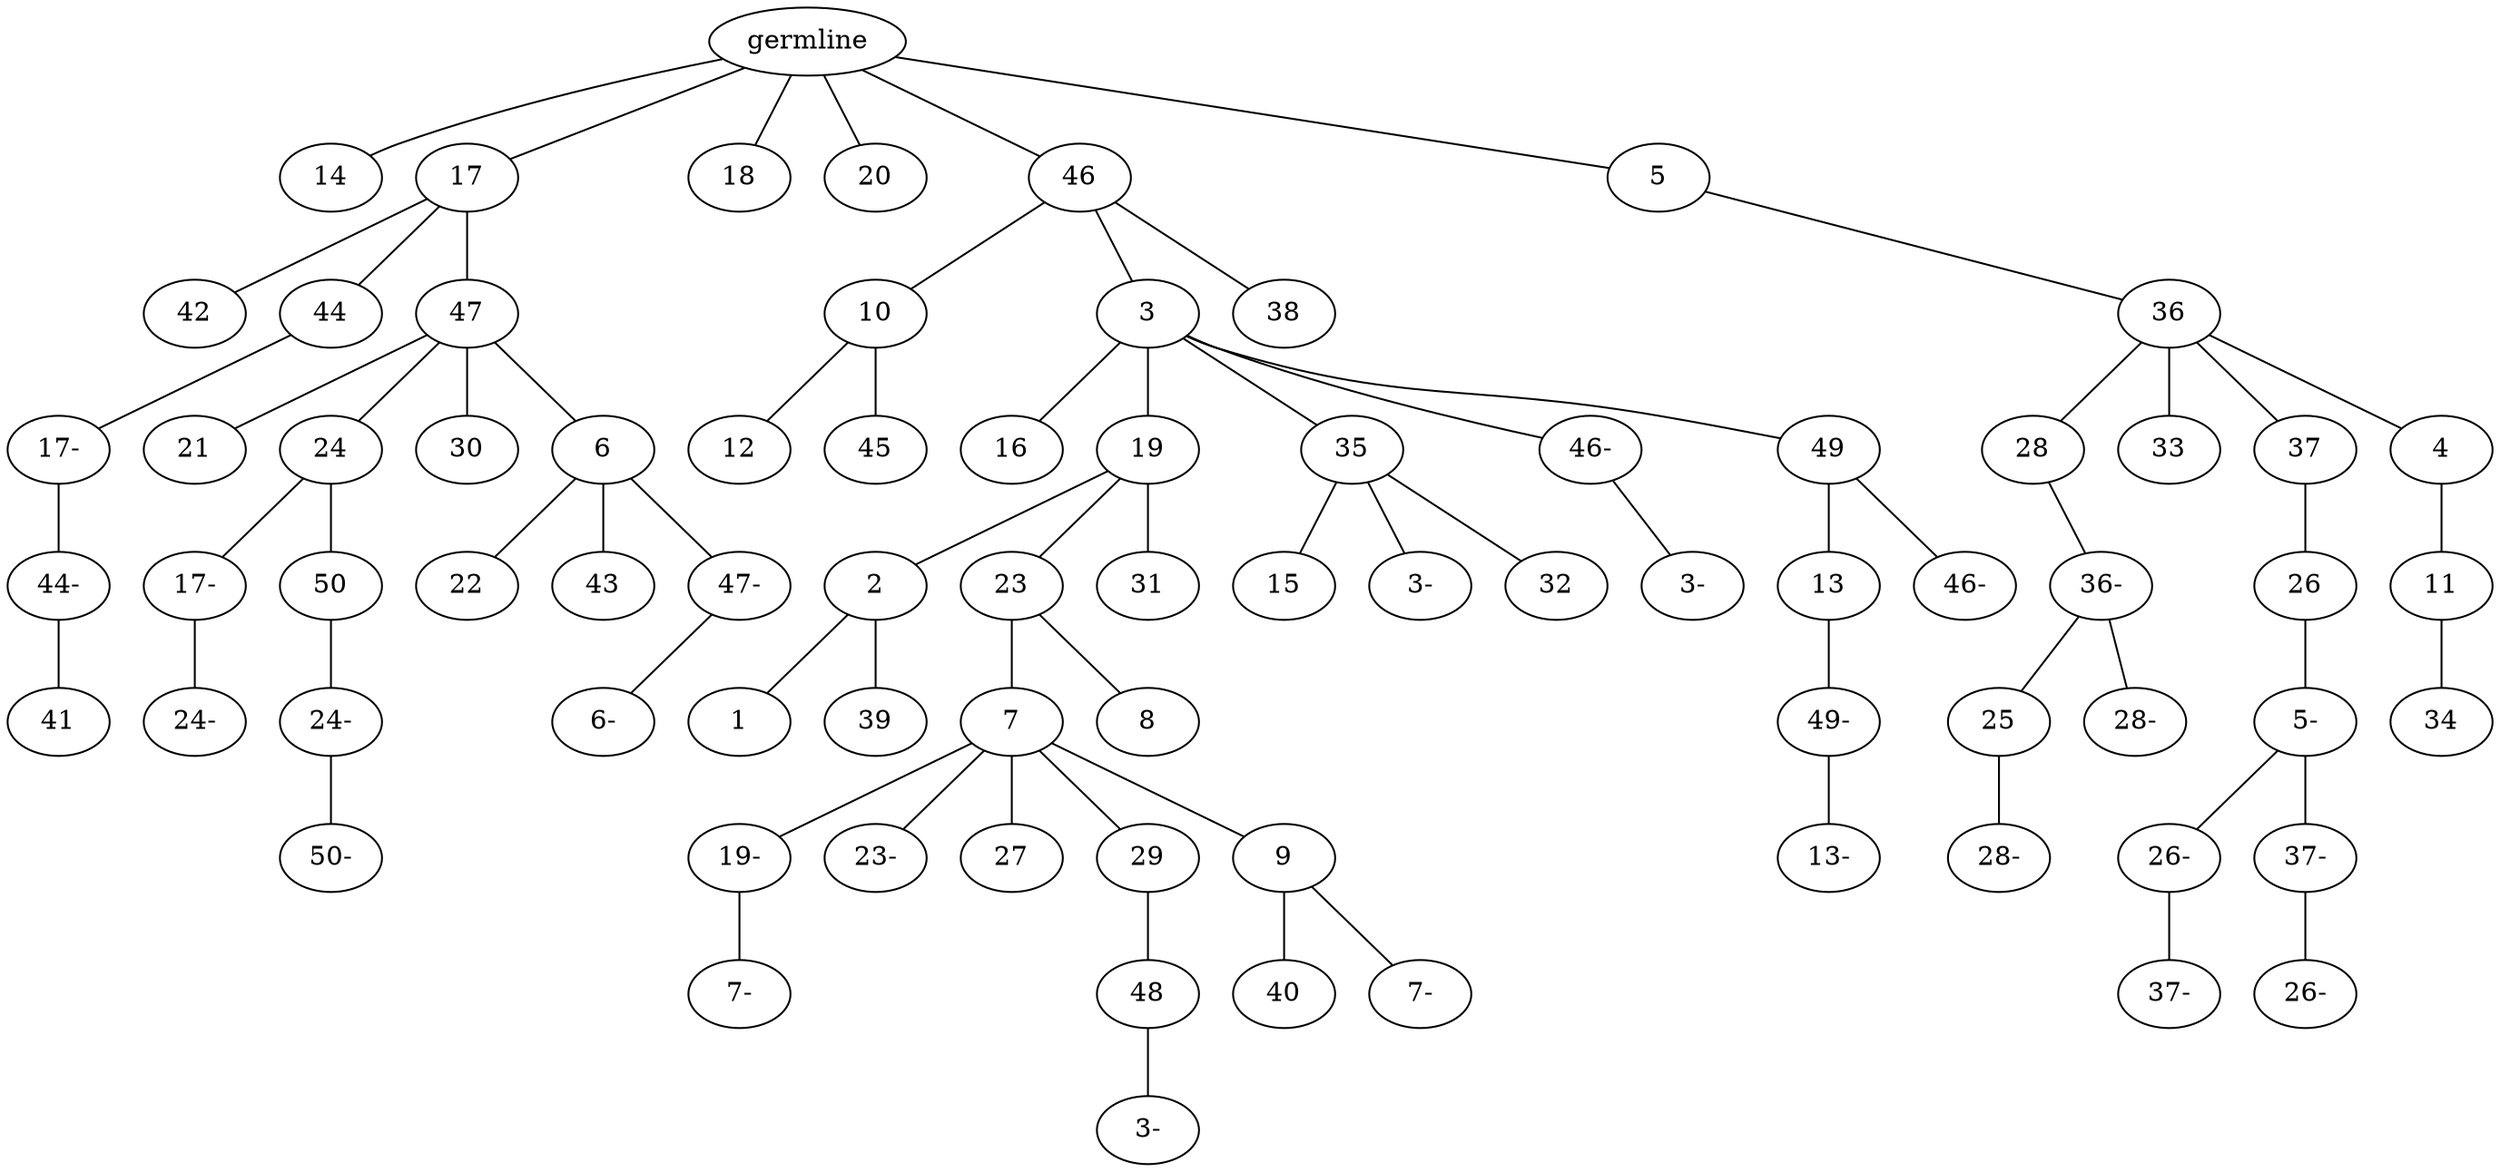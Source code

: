 graph tree {
    "140306017530112" [label="germline"];
    "140306031309680" [label="14"];
    "140306031311360" [label="17"];
    "140306015777072" [label="42"];
    "140306015778512" [label="44"];
    "140306015778992" [label="17-"];
    "140306015780432" [label="44-"];
    "140306015777792" [label="41"];
    "140306015779712" [label="47"];
    "140306015777360" [label="21"];
    "140306015612784" [label="24"];
    "140306015611776" [label="17-"];
    "140306015610048" [label="24-"];
    "140306015609616" [label="50"];
    "140306015611152" [label="24-"];
    "140306015611968" [label="50-"];
    "140306015611680" [label="30"];
    "140306015612400" [label="6"];
    "140306015610096" [label="22"];
    "140306015612208" [label="43"];
    "140306015608944" [label="47-"];
    "140306015610000" [label="6-"];
    "140306015780528" [label="18"];
    "140306015777216" [label="20"];
    "140306015611824" [label="46"];
    "140306015609664" [label="10"];
    "140306015609712" [label="12"];
    "140306015609520" [label="45"];
    "140306015610816" [label="3"];
    "140306015610384" [label="16"];
    "140306015609232" [label="19"];
    "140306015610576" [label="2"];
    "140306015610624" [label="1"];
    "140306015611008" [label="39"];
    "140306015612448" [label="23"];
    "140306027975008" [label="7"];
    "140306027977120" [label="19-"];
    "140306027975680" [label="7-"];
    "140306027975200" [label="23-"];
    "140306027975440" [label="27"];
    "140306027977600" [label="29"];
    "140306031312800" [label="48"];
    "140306031309200" [label="3-"];
    "140306027974912" [label="9"];
    "140306027978080" [label="40"];
    "140306027976736" [label="7-"];
    "140306027978416" [label="8"];
    "140306015610768" [label="31"];
    "140306015610960" [label="35"];
    "140306027978224" [label="15"];
    "140306027977312" [label="3-"];
    "140306027976256" [label="32"];
    "140306027976928" [label="46-"];
    "140306027977984" [label="3-"];
    "140306027978368" [label="49"];
    "140306027975920" [label="13"];
    "140306027977408" [label="49-"];
    "140306027977552" [label="13-"];
    "140306027977360" [label="46-"];
    "140306015612880" [label="38"];
    "140306015612256" [label="5"];
    "140306027976352" [label="36"];
    "140306027977696" [label="28"];
    "140306027978176" [label="36-"];
    "140306033644736" [label="25"];
    "140306033646320" [label="28-"];
    "140306033646032" [label="28-"];
    "140306027975296" [label="33"];
    "140306033647520" [label="37"];
    "140306033643968" [label="26"];
    "140306033643584" [label="5-"];
    "140306033647376" [label="26-"];
    "140306033646128" [label="37-"];
    "140306033647328" [label="37-"];
    "140306033646944" [label="26-"];
    "140306033646080" [label="4"];
    "140306033646704" [label="11"];
    "140306033643680" [label="34"];
    "140306017530112" -- "140306031309680";
    "140306017530112" -- "140306031311360";
    "140306017530112" -- "140306015780528";
    "140306017530112" -- "140306015777216";
    "140306017530112" -- "140306015611824";
    "140306017530112" -- "140306015612256";
    "140306031311360" -- "140306015777072";
    "140306031311360" -- "140306015778512";
    "140306031311360" -- "140306015779712";
    "140306015778512" -- "140306015778992";
    "140306015778992" -- "140306015780432";
    "140306015780432" -- "140306015777792";
    "140306015779712" -- "140306015777360";
    "140306015779712" -- "140306015612784";
    "140306015779712" -- "140306015611680";
    "140306015779712" -- "140306015612400";
    "140306015612784" -- "140306015611776";
    "140306015612784" -- "140306015609616";
    "140306015611776" -- "140306015610048";
    "140306015609616" -- "140306015611152";
    "140306015611152" -- "140306015611968";
    "140306015612400" -- "140306015610096";
    "140306015612400" -- "140306015612208";
    "140306015612400" -- "140306015608944";
    "140306015608944" -- "140306015610000";
    "140306015611824" -- "140306015609664";
    "140306015611824" -- "140306015610816";
    "140306015611824" -- "140306015612880";
    "140306015609664" -- "140306015609712";
    "140306015609664" -- "140306015609520";
    "140306015610816" -- "140306015610384";
    "140306015610816" -- "140306015609232";
    "140306015610816" -- "140306015610960";
    "140306015610816" -- "140306027976928";
    "140306015610816" -- "140306027978368";
    "140306015609232" -- "140306015610576";
    "140306015609232" -- "140306015612448";
    "140306015609232" -- "140306015610768";
    "140306015610576" -- "140306015610624";
    "140306015610576" -- "140306015611008";
    "140306015612448" -- "140306027975008";
    "140306015612448" -- "140306027978416";
    "140306027975008" -- "140306027977120";
    "140306027975008" -- "140306027975200";
    "140306027975008" -- "140306027975440";
    "140306027975008" -- "140306027977600";
    "140306027975008" -- "140306027974912";
    "140306027977120" -- "140306027975680";
    "140306027977600" -- "140306031312800";
    "140306031312800" -- "140306031309200";
    "140306027974912" -- "140306027978080";
    "140306027974912" -- "140306027976736";
    "140306015610960" -- "140306027978224";
    "140306015610960" -- "140306027977312";
    "140306015610960" -- "140306027976256";
    "140306027976928" -- "140306027977984";
    "140306027978368" -- "140306027975920";
    "140306027978368" -- "140306027977360";
    "140306027975920" -- "140306027977408";
    "140306027977408" -- "140306027977552";
    "140306015612256" -- "140306027976352";
    "140306027976352" -- "140306027977696";
    "140306027976352" -- "140306027975296";
    "140306027976352" -- "140306033647520";
    "140306027976352" -- "140306033646080";
    "140306027977696" -- "140306027978176";
    "140306027978176" -- "140306033644736";
    "140306027978176" -- "140306033646032";
    "140306033644736" -- "140306033646320";
    "140306033647520" -- "140306033643968";
    "140306033643968" -- "140306033643584";
    "140306033643584" -- "140306033647376";
    "140306033643584" -- "140306033647328";
    "140306033647376" -- "140306033646128";
    "140306033647328" -- "140306033646944";
    "140306033646080" -- "140306033646704";
    "140306033646704" -- "140306033643680";
}
